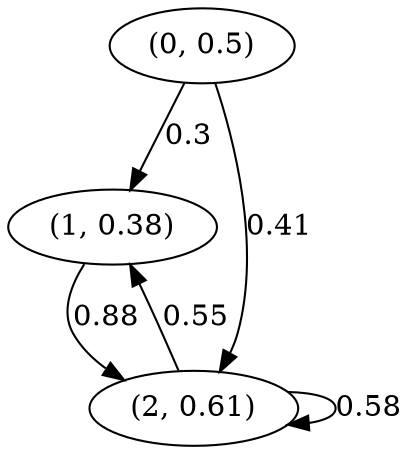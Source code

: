 digraph {
    0 [ label = "(0, 0.5)" ]
    1 [ label = "(1, 0.38)" ]
    2 [ label = "(2, 0.61)" ]
    2 -> 2 [ label = "0.58" ]
    0 -> 1 [ label = "0.3" ]
    2 -> 1 [ label = "0.55" ]
    0 -> 2 [ label = "0.41" ]
    1 -> 2 [ label = "0.88" ]
}

